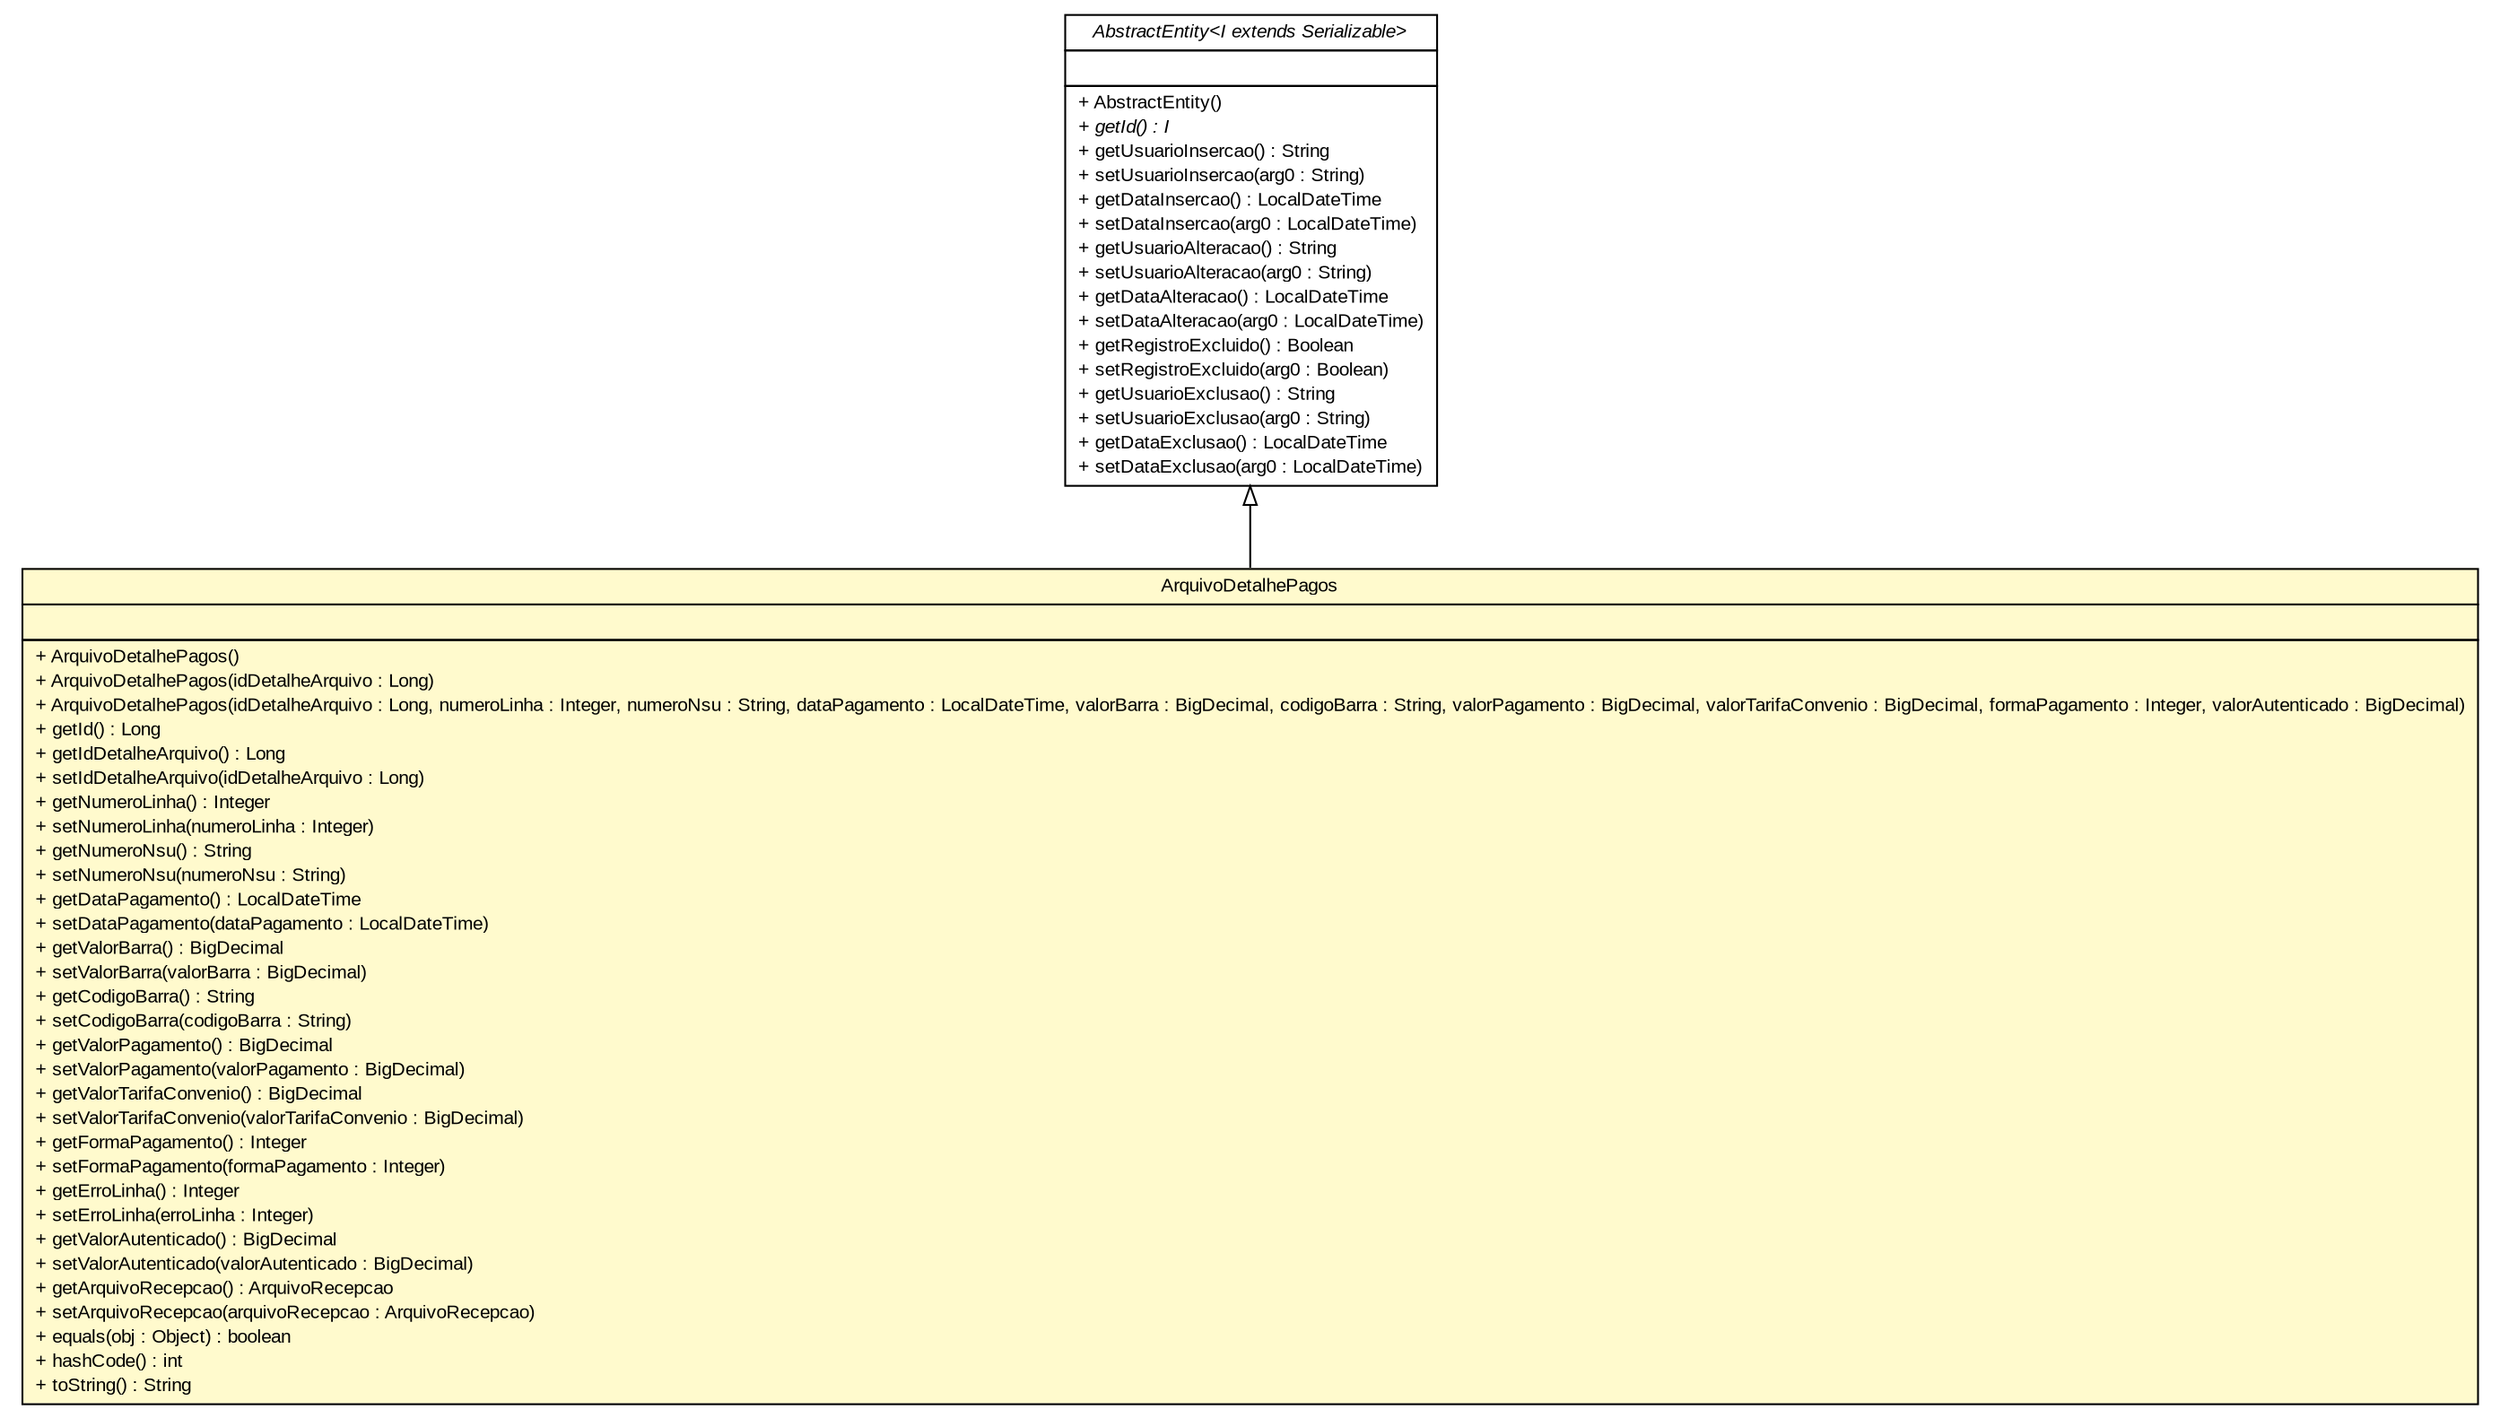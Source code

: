 #!/usr/local/bin/dot
#
# Class diagram 
# Generated by UMLGraph version R5_6 (http://www.umlgraph.org/)
#

digraph G {
	edge [fontname="arial",fontsize=10,labelfontname="arial",labelfontsize=10];
	node [fontname="arial",fontsize=10,shape=plaintext];
	nodesep=0.25;
	ranksep=0.5;
	// br.gov.to.sefaz.arr.parametros.persistence.entity.ArquivoDetalhePagos
	c2586 [label=<<table title="br.gov.to.sefaz.arr.parametros.persistence.entity.ArquivoDetalhePagos" border="0" cellborder="1" cellspacing="0" cellpadding="2" port="p" bgcolor="lemonChiffon" href="./ArquivoDetalhePagos.html">
		<tr><td><table border="0" cellspacing="0" cellpadding="1">
<tr><td align="center" balign="center"> ArquivoDetalhePagos </td></tr>
		</table></td></tr>
		<tr><td><table border="0" cellspacing="0" cellpadding="1">
<tr><td align="left" balign="left">  </td></tr>
		</table></td></tr>
		<tr><td><table border="0" cellspacing="0" cellpadding="1">
<tr><td align="left" balign="left"> + ArquivoDetalhePagos() </td></tr>
<tr><td align="left" balign="left"> + ArquivoDetalhePagos(idDetalheArquivo : Long) </td></tr>
<tr><td align="left" balign="left"> + ArquivoDetalhePagos(idDetalheArquivo : Long, numeroLinha : Integer, numeroNsu : String, dataPagamento : LocalDateTime, valorBarra : BigDecimal, codigoBarra : String, valorPagamento : BigDecimal, valorTarifaConvenio : BigDecimal, formaPagamento : Integer, valorAutenticado : BigDecimal) </td></tr>
<tr><td align="left" balign="left"> + getId() : Long </td></tr>
<tr><td align="left" balign="left"> + getIdDetalheArquivo() : Long </td></tr>
<tr><td align="left" balign="left"> + setIdDetalheArquivo(idDetalheArquivo : Long) </td></tr>
<tr><td align="left" balign="left"> + getNumeroLinha() : Integer </td></tr>
<tr><td align="left" balign="left"> + setNumeroLinha(numeroLinha : Integer) </td></tr>
<tr><td align="left" balign="left"> + getNumeroNsu() : String </td></tr>
<tr><td align="left" balign="left"> + setNumeroNsu(numeroNsu : String) </td></tr>
<tr><td align="left" balign="left"> + getDataPagamento() : LocalDateTime </td></tr>
<tr><td align="left" balign="left"> + setDataPagamento(dataPagamento : LocalDateTime) </td></tr>
<tr><td align="left" balign="left"> + getValorBarra() : BigDecimal </td></tr>
<tr><td align="left" balign="left"> + setValorBarra(valorBarra : BigDecimal) </td></tr>
<tr><td align="left" balign="left"> + getCodigoBarra() : String </td></tr>
<tr><td align="left" balign="left"> + setCodigoBarra(codigoBarra : String) </td></tr>
<tr><td align="left" balign="left"> + getValorPagamento() : BigDecimal </td></tr>
<tr><td align="left" balign="left"> + setValorPagamento(valorPagamento : BigDecimal) </td></tr>
<tr><td align="left" balign="left"> + getValorTarifaConvenio() : BigDecimal </td></tr>
<tr><td align="left" balign="left"> + setValorTarifaConvenio(valorTarifaConvenio : BigDecimal) </td></tr>
<tr><td align="left" balign="left"> + getFormaPagamento() : Integer </td></tr>
<tr><td align="left" balign="left"> + setFormaPagamento(formaPagamento : Integer) </td></tr>
<tr><td align="left" balign="left"> + getErroLinha() : Integer </td></tr>
<tr><td align="left" balign="left"> + setErroLinha(erroLinha : Integer) </td></tr>
<tr><td align="left" balign="left"> + getValorAutenticado() : BigDecimal </td></tr>
<tr><td align="left" balign="left"> + setValorAutenticado(valorAutenticado : BigDecimal) </td></tr>
<tr><td align="left" balign="left"> + getArquivoRecepcao() : ArquivoRecepcao </td></tr>
<tr><td align="left" balign="left"> + setArquivoRecepcao(arquivoRecepcao : ArquivoRecepcao) </td></tr>
<tr><td align="left" balign="left"> + equals(obj : Object) : boolean </td></tr>
<tr><td align="left" balign="left"> + hashCode() : int </td></tr>
<tr><td align="left" balign="left"> + toString() : String </td></tr>
		</table></td></tr>
		</table>>, URL="./ArquivoDetalhePagos.html", fontname="arial", fontcolor="black", fontsize=10.0];
	//br.gov.to.sefaz.arr.parametros.persistence.entity.ArquivoDetalhePagos extends br.gov.to.sefaz.persistence.entity.AbstractEntity<java.lang.Long>
	c2657:p -> c2586:p [dir=back,arrowtail=empty];
	// br.gov.to.sefaz.persistence.entity.AbstractEntity<I extends java.io.Serializable>
	c2657 [label=<<table title="br.gov.to.sefaz.persistence.entity.AbstractEntity" border="0" cellborder="1" cellspacing="0" cellpadding="2" port="p" href="http://java.sun.com/j2se/1.4.2/docs/api/br/gov/to/sefaz/persistence/entity/AbstractEntity.html">
		<tr><td><table border="0" cellspacing="0" cellpadding="1">
<tr><td align="center" balign="center"><font face="arial italic"> AbstractEntity&lt;I extends Serializable&gt; </font></td></tr>
		</table></td></tr>
		<tr><td><table border="0" cellspacing="0" cellpadding="1">
<tr><td align="left" balign="left">  </td></tr>
		</table></td></tr>
		<tr><td><table border="0" cellspacing="0" cellpadding="1">
<tr><td align="left" balign="left"> + AbstractEntity() </td></tr>
<tr><td align="left" balign="left"><font face="arial italic" point-size="10.0"> + getId() : I </font></td></tr>
<tr><td align="left" balign="left"> + getUsuarioInsercao() : String </td></tr>
<tr><td align="left" balign="left"> + setUsuarioInsercao(arg0 : String) </td></tr>
<tr><td align="left" balign="left"> + getDataInsercao() : LocalDateTime </td></tr>
<tr><td align="left" balign="left"> + setDataInsercao(arg0 : LocalDateTime) </td></tr>
<tr><td align="left" balign="left"> + getUsuarioAlteracao() : String </td></tr>
<tr><td align="left" balign="left"> + setUsuarioAlteracao(arg0 : String) </td></tr>
<tr><td align="left" balign="left"> + getDataAlteracao() : LocalDateTime </td></tr>
<tr><td align="left" balign="left"> + setDataAlteracao(arg0 : LocalDateTime) </td></tr>
<tr><td align="left" balign="left"> + getRegistroExcluido() : Boolean </td></tr>
<tr><td align="left" balign="left"> + setRegistroExcluido(arg0 : Boolean) </td></tr>
<tr><td align="left" balign="left"> + getUsuarioExclusao() : String </td></tr>
<tr><td align="left" balign="left"> + setUsuarioExclusao(arg0 : String) </td></tr>
<tr><td align="left" balign="left"> + getDataExclusao() : LocalDateTime </td></tr>
<tr><td align="left" balign="left"> + setDataExclusao(arg0 : LocalDateTime) </td></tr>
		</table></td></tr>
		</table>>, URL="http://java.sun.com/j2se/1.4.2/docs/api/br/gov/to/sefaz/persistence/entity/AbstractEntity.html", fontname="arial", fontcolor="black", fontsize=10.0];
}

